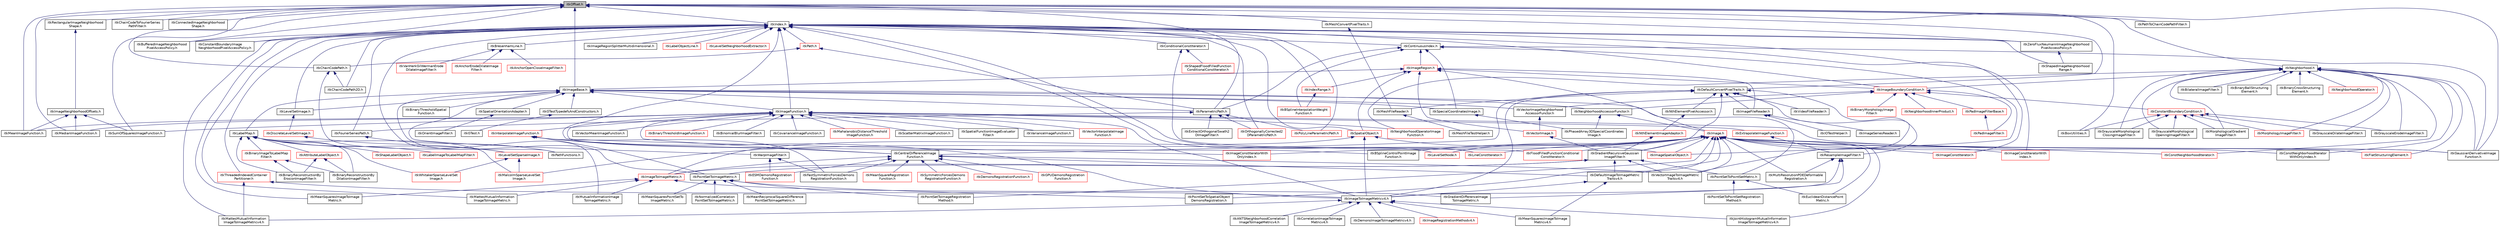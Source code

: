 digraph "itkOffset.h"
{
 // LATEX_PDF_SIZE
  edge [fontname="Helvetica",fontsize="10",labelfontname="Helvetica",labelfontsize="10"];
  node [fontname="Helvetica",fontsize="10",shape=record];
  Node1 [label="itkOffset.h",height=0.2,width=0.4,color="black", fillcolor="grey75", style="filled", fontcolor="black",tooltip=" "];
  Node1 -> Node2 [dir="back",color="midnightblue",fontsize="10",style="solid",fontname="Helvetica"];
  Node2 [label="itkBoxUtilities.h",height=0.2,width=0.4,color="black", fillcolor="white", style="filled",URL="$itkBoxUtilities_8h.html",tooltip=" "];
  Node1 -> Node3 [dir="back",color="midnightblue",fontsize="10",style="solid",fontname="Helvetica"];
  Node3 [label="itkBufferedImageNeighborhood\lPixelAccessPolicy.h",height=0.2,width=0.4,color="black", fillcolor="white", style="filled",URL="$itkBufferedImageNeighborhoodPixelAccessPolicy_8h.html",tooltip=" "];
  Node1 -> Node4 [dir="back",color="midnightblue",fontsize="10",style="solid",fontname="Helvetica"];
  Node4 [label="itkChainCodePath.h",height=0.2,width=0.4,color="black", fillcolor="white", style="filled",URL="$itkChainCodePath_8h.html",tooltip=" "];
  Node4 -> Node5 [dir="back",color="midnightblue",fontsize="10",style="solid",fontname="Helvetica"];
  Node5 [label="itkChainCodePath2D.h",height=0.2,width=0.4,color="black", fillcolor="white", style="filled",URL="$itkChainCodePath2D_8h.html",tooltip=" "];
  Node4 -> Node6 [dir="back",color="midnightblue",fontsize="10",style="solid",fontname="Helvetica"];
  Node6 [label="itkPathFunctions.h",height=0.2,width=0.4,color="black", fillcolor="white", style="filled",URL="$itkPathFunctions_8h.html",tooltip=" "];
  Node1 -> Node7 [dir="back",color="midnightblue",fontsize="10",style="solid",fontname="Helvetica"];
  Node7 [label="itkChainCodeToFourierSeries\lPathFilter.h",height=0.2,width=0.4,color="black", fillcolor="white", style="filled",URL="$itkChainCodeToFourierSeriesPathFilter_8h.html",tooltip=" "];
  Node1 -> Node8 [dir="back",color="midnightblue",fontsize="10",style="solid",fontname="Helvetica"];
  Node8 [label="itkConnectedImageNeighborhood\lShape.h",height=0.2,width=0.4,color="black", fillcolor="white", style="filled",URL="$itkConnectedImageNeighborhoodShape_8h.html",tooltip=" "];
  Node1 -> Node9 [dir="back",color="midnightblue",fontsize="10",style="solid",fontname="Helvetica"];
  Node9 [label="itkConstantBoundaryImage\lNeighborhoodPixelAccessPolicy.h",height=0.2,width=0.4,color="black", fillcolor="white", style="filled",URL="$itkConstantBoundaryImageNeighborhoodPixelAccessPolicy_8h.html",tooltip=" "];
  Node1 -> Node10 [dir="back",color="midnightblue",fontsize="10",style="solid",fontname="Helvetica"];
  Node10 [label="itkDefaultConvertPixelTraits.h",height=0.2,width=0.4,color="black", fillcolor="white", style="filled",URL="$itkDefaultConvertPixelTraits_8h.html",tooltip=" "];
  Node10 -> Node11 [dir="back",color="midnightblue",fontsize="10",style="solid",fontname="Helvetica"];
  Node11 [label="itkCentralDifferenceImage\lFunction.h",height=0.2,width=0.4,color="black", fillcolor="white", style="filled",URL="$itkCentralDifferenceImageFunction_8h.html",tooltip=" "];
  Node11 -> Node12 [dir="back",color="midnightblue",fontsize="10",style="solid",fontname="Helvetica"];
  Node12 [label="itkDefaultImageToImageMetric\lTraitsv4.h",height=0.2,width=0.4,color="black", fillcolor="white", style="filled",URL="$itkDefaultImageToImageMetricTraitsv4_8h.html",tooltip=" "];
  Node12 -> Node13 [dir="back",color="midnightblue",fontsize="10",style="solid",fontname="Helvetica"];
  Node13 [label="itkImageToImageMetricv4.h",height=0.2,width=0.4,color="black", fillcolor="white", style="filled",URL="$itkImageToImageMetricv4_8h.html",tooltip=" "];
  Node13 -> Node14 [dir="back",color="midnightblue",fontsize="10",style="solid",fontname="Helvetica"];
  Node14 [label="itkANTSNeighborhoodCorrelation\lImageToImageMetricv4.h",height=0.2,width=0.4,color="black", fillcolor="white", style="filled",URL="$itkANTSNeighborhoodCorrelationImageToImageMetricv4_8h.html",tooltip=" "];
  Node13 -> Node15 [dir="back",color="midnightblue",fontsize="10",style="solid",fontname="Helvetica"];
  Node15 [label="itkCorrelationImageToImage\lMetricv4.h",height=0.2,width=0.4,color="black", fillcolor="white", style="filled",URL="$itkCorrelationImageToImageMetricv4_8h.html",tooltip=" "];
  Node13 -> Node16 [dir="back",color="midnightblue",fontsize="10",style="solid",fontname="Helvetica"];
  Node16 [label="itkDemonsImageToImageMetricv4.h",height=0.2,width=0.4,color="black", fillcolor="white", style="filled",URL="$itkDemonsImageToImageMetricv4_8h.html",tooltip=" "];
  Node13 -> Node17 [dir="back",color="midnightblue",fontsize="10",style="solid",fontname="Helvetica"];
  Node17 [label="itkImageRegistrationMethodv4.h",height=0.2,width=0.4,color="red", fillcolor="white", style="filled",URL="$itkImageRegistrationMethodv4_8h.html",tooltip=" "];
  Node13 -> Node22 [dir="back",color="midnightblue",fontsize="10",style="solid",fontname="Helvetica"];
  Node22 [label="itkJointHistogramMutualInformation\lImageToImageMetricv4.h",height=0.2,width=0.4,color="black", fillcolor="white", style="filled",URL="$itkJointHistogramMutualInformationImageToImageMetricv4_8h.html",tooltip=" "];
  Node13 -> Node23 [dir="back",color="midnightblue",fontsize="10",style="solid",fontname="Helvetica"];
  Node23 [label="itkMattesMutualInformation\lImageToImageMetricv4.h",height=0.2,width=0.4,color="black", fillcolor="white", style="filled",URL="$itkMattesMutualInformationImageToImageMetricv4_8h.html",tooltip=" "];
  Node13 -> Node24 [dir="back",color="midnightblue",fontsize="10",style="solid",fontname="Helvetica"];
  Node24 [label="itkMeanSquaresImageToImage\lMetricv4.h",height=0.2,width=0.4,color="black", fillcolor="white", style="filled",URL="$itkMeanSquaresImageToImageMetricv4_8h.html",tooltip=" "];
  Node12 -> Node24 [dir="back",color="midnightblue",fontsize="10",style="solid",fontname="Helvetica"];
  Node11 -> Node25 [dir="back",color="midnightblue",fontsize="10",style="solid",fontname="Helvetica"];
  Node25 [label="itkDemonsRegistrationFunction.h",height=0.2,width=0.4,color="red", fillcolor="white", style="filled",URL="$itkDemonsRegistrationFunction_8h.html",tooltip=" "];
  Node11 -> Node29 [dir="back",color="midnightblue",fontsize="10",style="solid",fontname="Helvetica"];
  Node29 [label="itkESMDemonsRegistration\lFunction.h",height=0.2,width=0.4,color="red", fillcolor="white", style="filled",URL="$itkESMDemonsRegistrationFunction_8h.html",tooltip=" "];
  Node11 -> Node32 [dir="back",color="midnightblue",fontsize="10",style="solid",fontname="Helvetica"];
  Node32 [label="itkFastSymmetricForcesDemons\lRegistrationFunction.h",height=0.2,width=0.4,color="black", fillcolor="white", style="filled",URL="$itkFastSymmetricForcesDemonsRegistrationFunction_8h.html",tooltip=" "];
  Node11 -> Node33 [dir="back",color="midnightblue",fontsize="10",style="solid",fontname="Helvetica"];
  Node33 [label="itkGPUDemonsRegistration\lFunction.h",height=0.2,width=0.4,color="red", fillcolor="white", style="filled",URL="$itkGPUDemonsRegistrationFunction_8h.html",tooltip=" "];
  Node11 -> Node34 [dir="back",color="midnightblue",fontsize="10",style="solid",fontname="Helvetica"];
  Node34 [label="itkImageToImageMetric.h",height=0.2,width=0.4,color="red", fillcolor="white", style="filled",URL="$itkImageToImageMetric_8h.html",tooltip=" "];
  Node34 -> Node35 [dir="back",color="midnightblue",fontsize="10",style="solid",fontname="Helvetica"];
  Node35 [label="itkGradientDifferenceImage\lToImageMetric.h",height=0.2,width=0.4,color="black", fillcolor="white", style="filled",URL="$itkGradientDifferenceImageToImageMetric_8h.html",tooltip=" "];
  Node34 -> Node46 [dir="back",color="midnightblue",fontsize="10",style="solid",fontname="Helvetica"];
  Node46 [label="itkMattesMutualInformation\lImageToImageMetric.h",height=0.2,width=0.4,color="black", fillcolor="white", style="filled",URL="$itkMattesMutualInformationImageToImageMetric_8h.html",tooltip=" "];
  Node34 -> Node48 [dir="back",color="midnightblue",fontsize="10",style="solid",fontname="Helvetica"];
  Node48 [label="itkMeanSquaresImageToImage\lMetric.h",height=0.2,width=0.4,color="black", fillcolor="white", style="filled",URL="$itkMeanSquaresImageToImageMetric_8h.html",tooltip=" "];
  Node34 -> Node51 [dir="back",color="midnightblue",fontsize="10",style="solid",fontname="Helvetica"];
  Node51 [label="itkMutualInformationImage\lToImageMetric.h",height=0.2,width=0.4,color="black", fillcolor="white", style="filled",URL="$itkMutualInformationImageToImageMetric_8h.html",tooltip=" "];
  Node11 -> Node53 [dir="back",color="midnightblue",fontsize="10",style="solid",fontname="Helvetica"];
  Node53 [label="itkMeanSquareRegistration\lFunction.h",height=0.2,width=0.4,color="red", fillcolor="white", style="filled",URL="$itkMeanSquareRegistrationFunction_8h.html",tooltip=" "];
  Node11 -> Node55 [dir="back",color="midnightblue",fontsize="10",style="solid",fontname="Helvetica"];
  Node55 [label="itkSymmetricForcesDemons\lRegistrationFunction.h",height=0.2,width=0.4,color="red", fillcolor="white", style="filled",URL="$itkSymmetricForcesDemonsRegistrationFunction_8h.html",tooltip=" "];
  Node11 -> Node57 [dir="back",color="midnightblue",fontsize="10",style="solid",fontname="Helvetica"];
  Node57 [label="itkVectorImageToImageMetric\lTraitsv4.h",height=0.2,width=0.4,color="black", fillcolor="white", style="filled",URL="$itkVectorImageToImageMetricTraitsv4_8h.html",tooltip=" "];
  Node10 -> Node58 [dir="back",color="midnightblue",fontsize="10",style="solid",fontname="Helvetica"];
  Node58 [label="itkGradientRecursiveGaussian\lImageFilter.h",height=0.2,width=0.4,color="black", fillcolor="white", style="filled",URL="$itkGradientRecursiveGaussianImageFilter_8h.html",tooltip=" "];
  Node58 -> Node12 [dir="back",color="midnightblue",fontsize="10",style="solid",fontname="Helvetica"];
  Node58 -> Node34 [dir="back",color="midnightblue",fontsize="10",style="solid",fontname="Helvetica"];
  Node58 -> Node59 [dir="back",color="midnightblue",fontsize="10",style="solid",fontname="Helvetica"];
  Node59 [label="itkPointSetToImageMetric.h",height=0.2,width=0.4,color="black", fillcolor="white", style="filled",URL="$itkPointSetToImageMetric_8h.html",tooltip=" "];
  Node59 -> Node60 [dir="back",color="midnightblue",fontsize="10",style="solid",fontname="Helvetica"];
  Node60 [label="itkMeanReciprocalSquareDifference\lPointSetToImageMetric.h",height=0.2,width=0.4,color="black", fillcolor="white", style="filled",URL="$itkMeanReciprocalSquareDifferencePointSetToImageMetric_8h.html",tooltip=" "];
  Node59 -> Node61 [dir="back",color="midnightblue",fontsize="10",style="solid",fontname="Helvetica"];
  Node61 [label="itkMeanSquaresPointSetTo\lImageMetric.h",height=0.2,width=0.4,color="black", fillcolor="white", style="filled",URL="$itkMeanSquaresPointSetToImageMetric_8h.html",tooltip=" "];
  Node59 -> Node62 [dir="back",color="midnightblue",fontsize="10",style="solid",fontname="Helvetica"];
  Node62 [label="itkNormalizedCorrelation\lPointSetToImageMetric.h",height=0.2,width=0.4,color="black", fillcolor="white", style="filled",URL="$itkNormalizedCorrelationPointSetToImageMetric_8h.html",tooltip=" "];
  Node59 -> Node63 [dir="back",color="midnightblue",fontsize="10",style="solid",fontname="Helvetica"];
  Node63 [label="itkPointSetToImageRegistration\lMethod.h",height=0.2,width=0.4,color="black", fillcolor="white", style="filled",URL="$itkPointSetToImageRegistrationMethod_8h.html",tooltip=" "];
  Node59 -> Node64 [dir="back",color="midnightblue",fontsize="10",style="solid",fontname="Helvetica"];
  Node64 [label="itkPointSetToSpatialObject\lDemonsRegistration.h",height=0.2,width=0.4,color="black", fillcolor="white", style="filled",URL="$itkPointSetToSpatialObjectDemonsRegistration_8h.html",tooltip=" "];
  Node58 -> Node65 [dir="back",color="midnightblue",fontsize="10",style="solid",fontname="Helvetica"];
  Node65 [label="itkPointSetToPointSetMetric.h",height=0.2,width=0.4,color="black", fillcolor="white", style="filled",URL="$itkPointSetToPointSetMetric_8h.html",tooltip=" "];
  Node65 -> Node66 [dir="back",color="midnightblue",fontsize="10",style="solid",fontname="Helvetica"];
  Node66 [label="itkEuclideanDistancePoint\lMetric.h",height=0.2,width=0.4,color="black", fillcolor="white", style="filled",URL="$itkEuclideanDistancePointMetric_8h.html",tooltip=" "];
  Node65 -> Node67 [dir="back",color="midnightblue",fontsize="10",style="solid",fontname="Helvetica"];
  Node67 [label="itkPointSetToPointSetRegistration\lMethod.h",height=0.2,width=0.4,color="black", fillcolor="white", style="filled",URL="$itkPointSetToPointSetRegistrationMethod_8h.html",tooltip=" "];
  Node58 -> Node57 [dir="back",color="midnightblue",fontsize="10",style="solid",fontname="Helvetica"];
  Node10 -> Node68 [dir="back",color="midnightblue",fontsize="10",style="solid",fontname="Helvetica"];
  Node68 [label="itkImageFileReader.h",height=0.2,width=0.4,color="black", fillcolor="white", style="filled",URL="$itkImageFileReader_8h.html",tooltip=" "];
  Node68 -> Node69 [dir="back",color="midnightblue",fontsize="10",style="solid",fontname="Helvetica"];
  Node69 [label="itkIOTestHelper.h",height=0.2,width=0.4,color="black", fillcolor="white", style="filled",URL="$itkIOTestHelper_8h.html",tooltip=" "];
  Node68 -> Node70 [dir="back",color="midnightblue",fontsize="10",style="solid",fontname="Helvetica"];
  Node70 [label="itkImageSeriesReader.h",height=0.2,width=0.4,color="black", fillcolor="white", style="filled",URL="$itkImageSeriesReader_8h.html",tooltip=" "];
  Node10 -> Node13 [dir="back",color="midnightblue",fontsize="10",style="solid",fontname="Helvetica"];
  Node10 -> Node71 [dir="back",color="midnightblue",fontsize="10",style="solid",fontname="Helvetica"];
  Node71 [label="itkMeshFileReader.h",height=0.2,width=0.4,color="black", fillcolor="white", style="filled",URL="$itkMeshFileReader_8h.html",tooltip=" "];
  Node71 -> Node72 [dir="back",color="midnightblue",fontsize="10",style="solid",fontname="Helvetica"];
  Node72 [label="itkMeshFileTestHelper.h",height=0.2,width=0.4,color="black", fillcolor="white", style="filled",URL="$itkMeshFileTestHelper_8h.html",tooltip=" "];
  Node10 -> Node73 [dir="back",color="midnightblue",fontsize="10",style="solid",fontname="Helvetica"];
  Node73 [label="itkNthElementPixelAccessor.h",height=0.2,width=0.4,color="black", fillcolor="white", style="filled",URL="$itkNthElementPixelAccessor_8h.html",tooltip=" "];
  Node73 -> Node74 [dir="back",color="midnightblue",fontsize="10",style="solid",fontname="Helvetica"];
  Node74 [label="itkNthElementImageAdaptor.h",height=0.2,width=0.4,color="red", fillcolor="white", style="filled",URL="$itkNthElementImageAdaptor_8h.html",tooltip=" "];
  Node74 -> Node58 [dir="back",color="midnightblue",fontsize="10",style="solid",fontname="Helvetica"];
  Node10 -> Node78 [dir="back",color="midnightblue",fontsize="10",style="solid",fontname="Helvetica"];
  Node78 [label="itkResampleImageFilter.h",height=0.2,width=0.4,color="black", fillcolor="white", style="filled",URL="$itkResampleImageFilter_8h.html",tooltip=" "];
  Node78 -> Node35 [dir="back",color="midnightblue",fontsize="10",style="solid",fontname="Helvetica"];
  Node78 -> Node13 [dir="back",color="midnightblue",fontsize="10",style="solid",fontname="Helvetica"];
  Node78 -> Node28 [dir="back",color="midnightblue",fontsize="10",style="solid",fontname="Helvetica"];
  Node28 [label="itkMultiResolutionPDEDeformable\lRegistration.h",height=0.2,width=0.4,color="black", fillcolor="white", style="filled",URL="$itkMultiResolutionPDEDeformableRegistration_8h.html",tooltip=" "];
  Node10 -> Node57 [dir="back",color="midnightblue",fontsize="10",style="solid",fontname="Helvetica"];
  Node10 -> Node79 [dir="back",color="midnightblue",fontsize="10",style="solid",fontname="Helvetica"];
  Node79 [label="itkVideoFileReader.h",height=0.2,width=0.4,color="black", fillcolor="white", style="filled",URL="$itkVideoFileReader_8h.html",tooltip=" "];
  Node1 -> Node80 [dir="back",color="midnightblue",fontsize="10",style="solid",fontname="Helvetica"];
  Node80 [label="itkGaussianDerivativeImage\lFunction.h",height=0.2,width=0.4,color="black", fillcolor="white", style="filled",URL="$itkGaussianDerivativeImageFunction_8h.html",tooltip=" "];
  Node1 -> Node81 [dir="back",color="midnightblue",fontsize="10",style="solid",fontname="Helvetica"];
  Node81 [label="itkImageBase.h",height=0.2,width=0.4,color="black", fillcolor="white", style="filled",URL="$itkImageBase_8h.html",tooltip=" "];
  Node81 -> Node82 [dir="back",color="midnightblue",fontsize="10",style="solid",fontname="Helvetica"];
  Node82 [label="itkBinaryThresholdSpatial\lFunction.h",height=0.2,width=0.4,color="black", fillcolor="white", style="filled",URL="$itkBinaryThresholdSpatialFunction_8h.html",tooltip=" "];
  Node81 -> Node83 [dir="back",color="midnightblue",fontsize="10",style="solid",fontname="Helvetica"];
  Node83 [label="itkGTestTypedefsAndConstructors.h",height=0.2,width=0.4,color="black", fillcolor="white", style="filled",URL="$itkGTestTypedefsAndConstructors_8h.html",tooltip=" "];
  Node83 -> Node84 [dir="back",color="midnightblue",fontsize="10",style="solid",fontname="Helvetica"];
  Node84 [label="itkGTest.h",height=0.2,width=0.4,color="black", fillcolor="white", style="filled",URL="$itkGTest_8h.html",tooltip=" "];
  Node81 -> Node85 [dir="back",color="midnightblue",fontsize="10",style="solid",fontname="Helvetica"];
  Node85 [label="itkImageFunction.h",height=0.2,width=0.4,color="black", fillcolor="white", style="filled",URL="$itkImageFunction_8h.html",tooltip=" "];
  Node85 -> Node86 [dir="back",color="midnightblue",fontsize="10",style="solid",fontname="Helvetica"];
  Node86 [label="itkBSplineControlPointImage\lFunction.h",height=0.2,width=0.4,color="black", fillcolor="white", style="filled",URL="$itkBSplineControlPointImageFunction_8h.html",tooltip=" "];
  Node85 -> Node87 [dir="back",color="midnightblue",fontsize="10",style="solid",fontname="Helvetica"];
  Node87 [label="itkBinaryThresholdImageFunction.h",height=0.2,width=0.4,color="red", fillcolor="white", style="filled",URL="$itkBinaryThresholdImageFunction_8h.html",tooltip=" "];
  Node85 -> Node89 [dir="back",color="midnightblue",fontsize="10",style="solid",fontname="Helvetica"];
  Node89 [label="itkBinomialBlurImageFilter.h",height=0.2,width=0.4,color="black", fillcolor="white", style="filled",URL="$itkBinomialBlurImageFilter_8h.html",tooltip=" "];
  Node85 -> Node11 [dir="back",color="midnightblue",fontsize="10",style="solid",fontname="Helvetica"];
  Node85 -> Node90 [dir="back",color="midnightblue",fontsize="10",style="solid",fontname="Helvetica"];
  Node90 [label="itkCovarianceImageFunction.h",height=0.2,width=0.4,color="black", fillcolor="white", style="filled",URL="$itkCovarianceImageFunction_8h.html",tooltip=" "];
  Node85 -> Node91 [dir="back",color="midnightblue",fontsize="10",style="solid",fontname="Helvetica"];
  Node91 [label="itkExtrapolateImageFunction.h",height=0.2,width=0.4,color="red", fillcolor="white", style="filled",URL="$itkExtrapolateImageFunction_8h.html",tooltip=" "];
  Node91 -> Node78 [dir="back",color="midnightblue",fontsize="10",style="solid",fontname="Helvetica"];
  Node85 -> Node80 [dir="back",color="midnightblue",fontsize="10",style="solid",fontname="Helvetica"];
  Node85 -> Node13 [dir="back",color="midnightblue",fontsize="10",style="solid",fontname="Helvetica"];
  Node85 -> Node94 [dir="back",color="midnightblue",fontsize="10",style="solid",fontname="Helvetica"];
  Node94 [label="itkInterpolateImageFunction.h",height=0.2,width=0.4,color="red", fillcolor="white", style="filled",URL="$itkInterpolateImageFunction_8h.html",tooltip=" "];
  Node94 -> Node11 [dir="back",color="midnightblue",fontsize="10",style="solid",fontname="Helvetica"];
  Node94 -> Node32 [dir="back",color="midnightblue",fontsize="10",style="solid",fontname="Helvetica"];
  Node94 -> Node13 [dir="back",color="midnightblue",fontsize="10",style="solid",fontname="Helvetica"];
  Node94 -> Node59 [dir="back",color="midnightblue",fontsize="10",style="solid",fontname="Helvetica"];
  Node85 -> Node139 [dir="back",color="midnightblue",fontsize="10",style="solid",fontname="Helvetica"];
  Node139 [label="itkMahalanobisDistanceThreshold\lImageFunction.h",height=0.2,width=0.4,color="red", fillcolor="white", style="filled",URL="$itkMahalanobisDistanceThresholdImageFunction_8h.html",tooltip=" "];
  Node85 -> Node141 [dir="back",color="midnightblue",fontsize="10",style="solid",fontname="Helvetica"];
  Node141 [label="itkMeanImageFunction.h",height=0.2,width=0.4,color="black", fillcolor="white", style="filled",URL="$itkMeanImageFunction_8h.html",tooltip=" "];
  Node85 -> Node142 [dir="back",color="midnightblue",fontsize="10",style="solid",fontname="Helvetica"];
  Node142 [label="itkMedianImageFunction.h",height=0.2,width=0.4,color="black", fillcolor="white", style="filled",URL="$itkMedianImageFunction_8h.html",tooltip=" "];
  Node85 -> Node143 [dir="back",color="midnightblue",fontsize="10",style="solid",fontname="Helvetica"];
  Node143 [label="itkNeighborhoodOperatorImage\lFunction.h",height=0.2,width=0.4,color="red", fillcolor="white", style="filled",URL="$itkNeighborhoodOperatorImageFunction_8h.html",tooltip=" "];
  Node85 -> Node145 [dir="back",color="midnightblue",fontsize="10",style="solid",fontname="Helvetica"];
  Node145 [label="itkScatterMatrixImageFunction.h",height=0.2,width=0.4,color="black", fillcolor="white", style="filled",URL="$itkScatterMatrixImageFunction_8h.html",tooltip=" "];
  Node85 -> Node146 [dir="back",color="midnightblue",fontsize="10",style="solid",fontname="Helvetica"];
  Node146 [label="itkSpatialFunctionImageEvaluator\lFilter.h",height=0.2,width=0.4,color="black", fillcolor="white", style="filled",URL="$itkSpatialFunctionImageEvaluatorFilter_8h.html",tooltip=" "];
  Node85 -> Node147 [dir="back",color="midnightblue",fontsize="10",style="solid",fontname="Helvetica"];
  Node147 [label="itkSumOfSquaresImageFunction.h",height=0.2,width=0.4,color="black", fillcolor="white", style="filled",URL="$itkSumOfSquaresImageFunction_8h.html",tooltip=" "];
  Node85 -> Node148 [dir="back",color="midnightblue",fontsize="10",style="solid",fontname="Helvetica"];
  Node148 [label="itkVarianceImageFunction.h",height=0.2,width=0.4,color="black", fillcolor="white", style="filled",URL="$itkVarianceImageFunction_8h.html",tooltip=" "];
  Node85 -> Node149 [dir="back",color="midnightblue",fontsize="10",style="solid",fontname="Helvetica"];
  Node149 [label="itkVectorInterpolateImage\lFunction.h",height=0.2,width=0.4,color="red", fillcolor="white", style="filled",URL="$itkVectorInterpolateImageFunction_8h.html",tooltip=" "];
  Node85 -> Node178 [dir="back",color="midnightblue",fontsize="10",style="solid",fontname="Helvetica"];
  Node178 [label="itkVectorMeanImageFunction.h",height=0.2,width=0.4,color="black", fillcolor="white", style="filled",URL="$itkVectorMeanImageFunction_8h.html",tooltip=" "];
  Node81 -> Node179 [dir="back",color="midnightblue",fontsize="10",style="solid",fontname="Helvetica"];
  Node179 [label="itkLabelMap.h",height=0.2,width=0.4,color="black", fillcolor="white", style="filled",URL="$itkLabelMap_8h.html",tooltip=" "];
  Node179 -> Node180 [dir="back",color="midnightblue",fontsize="10",style="solid",fontname="Helvetica"];
  Node180 [label="itkAttributeLabelObject.h",height=0.2,width=0.4,color="red", fillcolor="white", style="filled",URL="$itkAttributeLabelObject_8h.html",tooltip=" "];
  Node180 -> Node183 [dir="back",color="midnightblue",fontsize="10",style="solid",fontname="Helvetica"];
  Node183 [label="itkBinaryReconstructionBy\lDilationImageFilter.h",height=0.2,width=0.4,color="black", fillcolor="white", style="filled",URL="$itkBinaryReconstructionByDilationImageFilter_8h.html",tooltip=" "];
  Node180 -> Node184 [dir="back",color="midnightblue",fontsize="10",style="solid",fontname="Helvetica"];
  Node184 [label="itkBinaryReconstructionBy\lErosionImageFilter.h",height=0.2,width=0.4,color="black", fillcolor="white", style="filled",URL="$itkBinaryReconstructionByErosionImageFilter_8h.html",tooltip=" "];
  Node179 -> Node195 [dir="back",color="midnightblue",fontsize="10",style="solid",fontname="Helvetica"];
  Node195 [label="itkBinaryImageToLabelMap\lFilter.h",height=0.2,width=0.4,color="red", fillcolor="white", style="filled",URL="$itkBinaryImageToLabelMapFilter_8h.html",tooltip=" "];
  Node195 -> Node183 [dir="back",color="midnightblue",fontsize="10",style="solid",fontname="Helvetica"];
  Node195 -> Node184 [dir="back",color="midnightblue",fontsize="10",style="solid",fontname="Helvetica"];
  Node179 -> Node183 [dir="back",color="midnightblue",fontsize="10",style="solid",fontname="Helvetica"];
  Node179 -> Node184 [dir="back",color="midnightblue",fontsize="10",style="solid",fontname="Helvetica"];
  Node179 -> Node202 [dir="back",color="midnightblue",fontsize="10",style="solid",fontname="Helvetica"];
  Node202 [label="itkLabelImageToLabelMapFilter.h",height=0.2,width=0.4,color="red", fillcolor="white", style="filled",URL="$itkLabelImageToLabelMapFilter_8h.html",tooltip=" "];
  Node179 -> Node215 [dir="back",color="midnightblue",fontsize="10",style="solid",fontname="Helvetica"];
  Node215 [label="itkLevelSetSparseImage.h",height=0.2,width=0.4,color="red", fillcolor="white", style="filled",URL="$itkLevelSetSparseImage_8h.html",tooltip=" "];
  Node215 -> Node216 [dir="back",color="midnightblue",fontsize="10",style="solid",fontname="Helvetica"];
  Node216 [label="itkMalcolmSparseLevelSet\lImage.h",height=0.2,width=0.4,color="red", fillcolor="white", style="filled",URL="$itkMalcolmSparseLevelSetImage_8h.html",tooltip=" "];
  Node215 -> Node219 [dir="back",color="midnightblue",fontsize="10",style="solid",fontname="Helvetica"];
  Node219 [label="itkWhitakerSparseLevelSet\lImage.h",height=0.2,width=0.4,color="red", fillcolor="white", style="filled",URL="$itkWhitakerSparseLevelSetImage_8h.html",tooltip=" "];
  Node179 -> Node216 [dir="back",color="midnightblue",fontsize="10",style="solid",fontname="Helvetica"];
  Node179 -> Node221 [dir="back",color="midnightblue",fontsize="10",style="solid",fontname="Helvetica"];
  Node221 [label="itkShapeLabelObject.h",height=0.2,width=0.4,color="red", fillcolor="white", style="filled",URL="$itkShapeLabelObject_8h.html",tooltip=" "];
  Node179 -> Node219 [dir="back",color="midnightblue",fontsize="10",style="solid",fontname="Helvetica"];
  Node81 -> Node227 [dir="back",color="midnightblue",fontsize="10",style="solid",fontname="Helvetica"];
  Node227 [label="itkLevelSetImage.h",height=0.2,width=0.4,color="black", fillcolor="white", style="filled",URL="$itkLevelSetImage_8h.html",tooltip=" "];
  Node227 -> Node228 [dir="back",color="midnightblue",fontsize="10",style="solid",fontname="Helvetica"];
  Node228 [label="itkDiscreteLevelSetImage.h",height=0.2,width=0.4,color="red", fillcolor="white", style="filled",URL="$itkDiscreteLevelSetImage_8h.html",tooltip=" "];
  Node228 -> Node215 [dir="back",color="midnightblue",fontsize="10",style="solid",fontname="Helvetica"];
  Node81 -> Node233 [dir="back",color="midnightblue",fontsize="10",style="solid",fontname="Helvetica"];
  Node233 [label="itkNeighborhoodAccessorFunctor.h",height=0.2,width=0.4,color="black", fillcolor="white", style="filled",URL="$itkNeighborhoodAccessorFunctor_8h.html",tooltip=" "];
  Node233 -> Node234 [dir="back",color="midnightblue",fontsize="10",style="solid",fontname="Helvetica"];
  Node234 [label="itkImage.h",height=0.2,width=0.4,color="red", fillcolor="white", style="filled",URL="$itkImage_8h.html",tooltip=" "];
  Node234 -> Node86 [dir="back",color="midnightblue",fontsize="10",style="solid",fontname="Helvetica"];
  Node234 -> Node250 [dir="back",color="midnightblue",fontsize="10",style="solid",fontname="Helvetica"];
  Node250 [label="itkConstNeighborhoodIterator.h",height=0.2,width=0.4,color="red", fillcolor="white", style="filled",URL="$itkConstNeighborhoodIterator_8h.html",tooltip=" "];
  Node234 -> Node364 [dir="back",color="midnightblue",fontsize="10",style="solid",fontname="Helvetica"];
  Node364 [label="itkConstNeighborhoodIterator\lWithOnlyIndex.h",height=0.2,width=0.4,color="black", fillcolor="white", style="filled",URL="$itkConstNeighborhoodIteratorWithOnlyIndex_8h.html",tooltip=" "];
  Node234 -> Node12 [dir="back",color="midnightblue",fontsize="10",style="solid",fontname="Helvetica"];
  Node234 -> Node66 [dir="back",color="midnightblue",fontsize="10",style="solid",fontname="Helvetica"];
  Node234 -> Node396 [dir="back",color="midnightblue",fontsize="10",style="solid",fontname="Helvetica"];
  Node396 [label="itkFlatStructuringElement.h",height=0.2,width=0.4,color="red", fillcolor="white", style="filled",URL="$itkFlatStructuringElement_8h.html",tooltip=" "];
  Node234 -> Node399 [dir="back",color="midnightblue",fontsize="10",style="solid",fontname="Helvetica"];
  Node399 [label="itkFloodFilledFunctionConditional\lConstIterator.h",height=0.2,width=0.4,color="red", fillcolor="white", style="filled",URL="$itkFloodFilledFunctionConditionalConstIterator_8h.html",tooltip=" "];
  Node234 -> Node80 [dir="back",color="midnightblue",fontsize="10",style="solid",fontname="Helvetica"];
  Node234 -> Node58 [dir="back",color="midnightblue",fontsize="10",style="solid",fontname="Helvetica"];
  Node234 -> Node444 [dir="back",color="midnightblue",fontsize="10",style="solid",fontname="Helvetica"];
  Node444 [label="itkImageConstIterator.h",height=0.2,width=0.4,color="red", fillcolor="white", style="filled",URL="$itkImageConstIterator_8h.html",tooltip=" "];
  Node234 -> Node485 [dir="back",color="midnightblue",fontsize="10",style="solid",fontname="Helvetica"];
  Node485 [label="itkImageConstIteratorWith\lIndex.h",height=0.2,width=0.4,color="red", fillcolor="white", style="filled",URL="$itkImageConstIteratorWithIndex_8h.html",tooltip=" "];
  Node234 -> Node622 [dir="back",color="midnightblue",fontsize="10",style="solid",fontname="Helvetica"];
  Node622 [label="itkImageConstIteratorWith\lOnlyIndex.h",height=0.2,width=0.4,color="red", fillcolor="white", style="filled",URL="$itkImageConstIteratorWithOnlyIndex_8h.html",tooltip=" "];
  Node234 -> Node132 [dir="back",color="midnightblue",fontsize="10",style="solid",fontname="Helvetica"];
  Node132 [label="itkImageSpatialObject.h",height=0.2,width=0.4,color="red", fillcolor="white", style="filled",URL="$itkImageSpatialObject_8h.html",tooltip=" "];
  Node234 -> Node22 [dir="back",color="midnightblue",fontsize="10",style="solid",fontname="Helvetica"];
  Node234 -> Node869 [dir="back",color="midnightblue",fontsize="10",style="solid",fontname="Helvetica"];
  Node869 [label="itkLevelSetNode.h",height=0.2,width=0.4,color="red", fillcolor="white", style="filled",URL="$itkLevelSetNode_8h.html",tooltip=" "];
  Node234 -> Node875 [dir="back",color="midnightblue",fontsize="10",style="solid",fontname="Helvetica"];
  Node875 [label="itkLineConstIterator.h",height=0.2,width=0.4,color="red", fillcolor="white", style="filled",URL="$itkLineConstIterator_8h.html",tooltip=" "];
  Node234 -> Node216 [dir="back",color="midnightblue",fontsize="10",style="solid",fontname="Helvetica"];
  Node234 -> Node28 [dir="back",color="midnightblue",fontsize="10",style="solid",fontname="Helvetica"];
  Node234 -> Node63 [dir="back",color="midnightblue",fontsize="10",style="solid",fontname="Helvetica"];
  Node234 -> Node64 [dir="back",color="midnightblue",fontsize="10",style="solid",fontname="Helvetica"];
  Node234 -> Node57 [dir="back",color="midnightblue",fontsize="10",style="solid",fontname="Helvetica"];
  Node233 -> Node898 [dir="back",color="midnightblue",fontsize="10",style="solid",fontname="Helvetica"];
  Node898 [label="itkPhasedArray3DSpecialCoordinates\lImage.h",height=0.2,width=0.4,color="black", fillcolor="white", style="filled",URL="$itkPhasedArray3DSpecialCoordinatesImage_8h.html",tooltip=" "];
  Node81 -> Node899 [dir="back",color="midnightblue",fontsize="10",style="solid",fontname="Helvetica"];
  Node899 [label="itkParametricPath.h",height=0.2,width=0.4,color="black", fillcolor="white", style="filled",URL="$itkParametricPath_8h.html",tooltip=" "];
  Node899 -> Node712 [dir="back",color="midnightblue",fontsize="10",style="solid",fontname="Helvetica"];
  Node712 [label="itkExtractOrthogonalSwath2\lDImageFilter.h",height=0.2,width=0.4,color="black", fillcolor="white", style="filled",URL="$itkExtractOrthogonalSwath2DImageFilter_8h.html",tooltip=" "];
  Node899 -> Node900 [dir="back",color="midnightblue",fontsize="10",style="solid",fontname="Helvetica"];
  Node900 [label="itkFourierSeriesPath.h",height=0.2,width=0.4,color="black", fillcolor="white", style="filled",URL="$itkFourierSeriesPath_8h.html",tooltip=" "];
  Node900 -> Node6 [dir="back",color="midnightblue",fontsize="10",style="solid",fontname="Helvetica"];
  Node899 -> Node901 [dir="back",color="midnightblue",fontsize="10",style="solid",fontname="Helvetica"];
  Node901 [label="itkOrthogonallyCorrected2\lDParametricPath.h",height=0.2,width=0.4,color="red", fillcolor="white", style="filled",URL="$itkOrthogonallyCorrected2DParametricPath_8h.html",tooltip=" "];
  Node899 -> Node903 [dir="back",color="midnightblue",fontsize="10",style="solid",fontname="Helvetica"];
  Node903 [label="itkPolyLineParametricPath.h",height=0.2,width=0.4,color="red", fillcolor="white", style="filled",URL="$itkPolyLineParametricPath_8h.html",tooltip=" "];
  Node81 -> Node59 [dir="back",color="midnightblue",fontsize="10",style="solid",fontname="Helvetica"];
  Node81 -> Node65 [dir="back",color="midnightblue",fontsize="10",style="solid",fontname="Helvetica"];
  Node81 -> Node904 [dir="back",color="midnightblue",fontsize="10",style="solid",fontname="Helvetica"];
  Node904 [label="itkSpatialOrientationAdapter.h",height=0.2,width=0.4,color="black", fillcolor="white", style="filled",URL="$itkSpatialOrientationAdapter_8h.html",tooltip=" "];
  Node904 -> Node688 [dir="back",color="midnightblue",fontsize="10",style="solid",fontname="Helvetica"];
  Node688 [label="itkOrientImageFilter.h",height=0.2,width=0.4,color="black", fillcolor="white", style="filled",URL="$itkOrientImageFilter_8h.html",tooltip=" "];
  Node81 -> Node905 [dir="back",color="midnightblue",fontsize="10",style="solid",fontname="Helvetica"];
  Node905 [label="itkSpecialCoordinatesImage.h",height=0.2,width=0.4,color="black", fillcolor="white", style="filled",URL="$itkSpecialCoordinatesImage_8h.html",tooltip=" "];
  Node905 -> Node898 [dir="back",color="midnightblue",fontsize="10",style="solid",fontname="Helvetica"];
  Node81 -> Node906 [dir="back",color="midnightblue",fontsize="10",style="solid",fontname="Helvetica"];
  Node906 [label="itkVectorImageNeighborhood\lAccessorFunctor.h",height=0.2,width=0.4,color="black", fillcolor="white", style="filled",URL="$itkVectorImageNeighborhoodAccessorFunctor_8h.html",tooltip=" "];
  Node906 -> Node907 [dir="back",color="midnightblue",fontsize="10",style="solid",fontname="Helvetica"];
  Node907 [label="itkVectorImage.h",height=0.2,width=0.4,color="red", fillcolor="white", style="filled",URL="$itkVectorImage_8h.html",tooltip=" "];
  Node907 -> Node58 [dir="back",color="midnightblue",fontsize="10",style="solid",fontname="Helvetica"];
  Node81 -> Node130 [dir="back",color="midnightblue",fontsize="10",style="solid",fontname="Helvetica"];
  Node130 [label="itkWarpImageFilter.h",height=0.2,width=0.4,color="black", fillcolor="white", style="filled",URL="$itkWarpImageFilter_8h.html",tooltip=" "];
  Node130 -> Node29 [dir="back",color="midnightblue",fontsize="10",style="solid",fontname="Helvetica"];
  Node130 -> Node32 [dir="back",color="midnightblue",fontsize="10",style="solid",fontname="Helvetica"];
  Node1 -> Node908 [dir="back",color="midnightblue",fontsize="10",style="solid",fontname="Helvetica"];
  Node908 [label="itkIndex.h",height=0.2,width=0.4,color="black", fillcolor="white", style="filled",URL="$itkIndex_8h.html",tooltip=" "];
  Node908 -> Node909 [dir="back",color="midnightblue",fontsize="10",style="solid",fontname="Helvetica"];
  Node909 [label="itkBresenhamLine.h",height=0.2,width=0.4,color="black", fillcolor="white", style="filled",URL="$itkBresenhamLine_8h.html",tooltip=" "];
  Node909 -> Node530 [dir="back",color="midnightblue",fontsize="10",style="solid",fontname="Helvetica"];
  Node530 [label="itkAnchorErodeDilateImage\lFilter.h",height=0.2,width=0.4,color="red", fillcolor="white", style="filled",URL="$itkAnchorErodeDilateImageFilter_8h.html",tooltip=" "];
  Node909 -> Node533 [dir="back",color="midnightblue",fontsize="10",style="solid",fontname="Helvetica"];
  Node533 [label="itkAnchorOpenCloseImageFilter.h",height=0.2,width=0.4,color="red", fillcolor="white", style="filled",URL="$itkAnchorOpenCloseImageFilter_8h.html",tooltip=" "];
  Node909 -> Node549 [dir="back",color="midnightblue",fontsize="10",style="solid",fontname="Helvetica"];
  Node549 [label="itkVanHerkGilWermanErode\lDilateImageFilter.h",height=0.2,width=0.4,color="red", fillcolor="white", style="filled",URL="$itkVanHerkGilWermanErodeDilateImageFilter_8h.html",tooltip=" "];
  Node908 -> Node3 [dir="back",color="midnightblue",fontsize="10",style="solid",fontname="Helvetica"];
  Node908 -> Node5 [dir="back",color="midnightblue",fontsize="10",style="solid",fontname="Helvetica"];
  Node908 -> Node910 [dir="back",color="midnightblue",fontsize="10",style="solid",fontname="Helvetica"];
  Node910 [label="itkConditionalConstIterator.h",height=0.2,width=0.4,color="black", fillcolor="white", style="filled",URL="$itkConditionalConstIterator_8h.html",tooltip=" "];
  Node910 -> Node399 [dir="back",color="midnightblue",fontsize="10",style="solid",fontname="Helvetica"];
  Node910 -> Node247 [dir="back",color="midnightblue",fontsize="10",style="solid",fontname="Helvetica"];
  Node247 [label="itkShapedFloodFilledFunction\lConditionalConstIterator.h",height=0.2,width=0.4,color="red", fillcolor="white", style="filled",URL="$itkShapedFloodFilledFunctionConditionalConstIterator_8h.html",tooltip=" "];
  Node908 -> Node9 [dir="back",color="midnightblue",fontsize="10",style="solid",fontname="Helvetica"];
  Node908 -> Node911 [dir="back",color="midnightblue",fontsize="10",style="solid",fontname="Helvetica"];
  Node911 [label="itkContinuousIndex.h",height=0.2,width=0.4,color="black", fillcolor="white", style="filled",URL="$itkContinuousIndex_8h.html",tooltip=" "];
  Node911 -> Node912 [dir="back",color="midnightblue",fontsize="10",style="solid",fontname="Helvetica"];
  Node912 [label="itkBSplineInterpolationWeight\lFunction.h",height=0.2,width=0.4,color="red", fillcolor="white", style="filled",URL="$itkBSplineInterpolationWeightFunction_8h.html",tooltip=" "];
  Node911 -> Node80 [dir="back",color="midnightblue",fontsize="10",style="solid",fontname="Helvetica"];
  Node911 -> Node913 [dir="back",color="midnightblue",fontsize="10",style="solid",fontname="Helvetica"];
  Node913 [label="itkImageRegion.h",height=0.2,width=0.4,color="red", fillcolor="white", style="filled",URL="$itkImageRegion_8h.html",tooltip=" "];
  Node913 -> Node234 [dir="back",color="midnightblue",fontsize="10",style="solid",fontname="Helvetica"];
  Node913 -> Node81 [dir="back",color="midnightblue",fontsize="10",style="solid",fontname="Helvetica"];
  Node913 -> Node914 [dir="back",color="midnightblue",fontsize="10",style="solid",fontname="Helvetica"];
  Node914 [label="itkImageBoundaryCondition.h",height=0.2,width=0.4,color="red", fillcolor="white", style="filled",URL="$itkImageBoundaryCondition_8h.html",tooltip=" "];
  Node914 -> Node319 [dir="back",color="midnightblue",fontsize="10",style="solid",fontname="Helvetica"];
  Node319 [label="itkBinaryMorphologyImage\lFilter.h",height=0.2,width=0.4,color="red", fillcolor="white", style="filled",URL="$itkBinaryMorphologyImageFilter_8h.html",tooltip=" "];
  Node914 -> Node915 [dir="back",color="midnightblue",fontsize="10",style="solid",fontname="Helvetica"];
  Node915 [label="itkConstantBoundaryCondition.h",height=0.2,width=0.4,color="red", fillcolor="white", style="filled",URL="$itkConstantBoundaryCondition_8h.html",tooltip=" "];
  Node915 -> Node2 [dir="back",color="midnightblue",fontsize="10",style="solid",fontname="Helvetica"];
  Node915 -> Node347 [dir="back",color="midnightblue",fontsize="10",style="solid",fontname="Helvetica"];
  Node347 [label="itkGrayscaleDilateImageFilter.h",height=0.2,width=0.4,color="black", fillcolor="white", style="filled",URL="$itkGrayscaleDilateImageFilter_8h.html",tooltip=" "];
  Node915 -> Node352 [dir="back",color="midnightblue",fontsize="10",style="solid",fontname="Helvetica"];
  Node352 [label="itkGrayscaleErodeImageFilter.h",height=0.2,width=0.4,color="black", fillcolor="white", style="filled",URL="$itkGrayscaleErodeImageFilter_8h.html",tooltip=" "];
  Node915 -> Node348 [dir="back",color="midnightblue",fontsize="10",style="solid",fontname="Helvetica"];
  Node348 [label="itkGrayscaleMorphological\lClosingImageFilter.h",height=0.2,width=0.4,color="black", fillcolor="white", style="filled",URL="$itkGrayscaleMorphologicalClosingImageFilter_8h.html",tooltip=" "];
  Node915 -> Node349 [dir="back",color="midnightblue",fontsize="10",style="solid",fontname="Helvetica"];
  Node349 [label="itkGrayscaleMorphological\lOpeningImageFilter.h",height=0.2,width=0.4,color="black", fillcolor="white", style="filled",URL="$itkGrayscaleMorphologicalOpeningImageFilter_8h.html",tooltip=" "];
  Node915 -> Node350 [dir="back",color="midnightblue",fontsize="10",style="solid",fontname="Helvetica"];
  Node350 [label="itkMorphologicalGradient\lImageFilter.h",height=0.2,width=0.4,color="black", fillcolor="white", style="filled",URL="$itkMorphologicalGradientImageFilter_8h.html",tooltip=" "];
  Node915 -> Node345 [dir="back",color="midnightblue",fontsize="10",style="solid",fontname="Helvetica"];
  Node345 [label="itkMorphologyImageFilter.h",height=0.2,width=0.4,color="red", fillcolor="white", style="filled",URL="$itkMorphologyImageFilter_8h.html",tooltip=" "];
  Node914 -> Node233 [dir="back",color="midnightblue",fontsize="10",style="solid",fontname="Helvetica"];
  Node914 -> Node356 [dir="back",color="midnightblue",fontsize="10",style="solid",fontname="Helvetica"];
  Node356 [label="itkNeighborhoodInnerProduct.h",height=0.2,width=0.4,color="red", fillcolor="white", style="filled",URL="$itkNeighborhoodInnerProduct_8h.html",tooltip=" "];
  Node914 -> Node807 [dir="back",color="midnightblue",fontsize="10",style="solid",fontname="Helvetica"];
  Node807 [label="itkPadImageFilter.h",height=0.2,width=0.4,color="red", fillcolor="white", style="filled",URL="$itkPadImageFilter_8h.html",tooltip=" "];
  Node914 -> Node805 [dir="back",color="midnightblue",fontsize="10",style="solid",fontname="Helvetica"];
  Node805 [label="itkPadImageFilterBase.h",height=0.2,width=0.4,color="red", fillcolor="white", style="filled",URL="$itkPadImageFilterBase_8h.html",tooltip=" "];
  Node805 -> Node807 [dir="back",color="midnightblue",fontsize="10",style="solid",fontname="Helvetica"];
  Node914 -> Node906 [dir="back",color="midnightblue",fontsize="10",style="solid",fontname="Helvetica"];
  Node913 -> Node68 [dir="back",color="midnightblue",fontsize="10",style="solid",fontname="Helvetica"];
  Node913 -> Node1017 [dir="back",color="midnightblue",fontsize="10",style="solid",fontname="Helvetica"];
  Node1017 [label="itkIndexRange.h",height=0.2,width=0.4,color="red", fillcolor="white", style="filled",URL="$itkIndexRange_8h.html",tooltip=" "];
  Node1017 -> Node912 [dir="back",color="midnightblue",fontsize="10",style="solid",fontname="Helvetica"];
  Node913 -> Node1022 [dir="back",color="midnightblue",fontsize="10",style="solid",fontname="Helvetica"];
  Node1022 [label="itkSpatialObject.h",height=0.2,width=0.4,color="red", fillcolor="white", style="filled",URL="$itkSpatialObject_8h.html",tooltip=" "];
  Node1022 -> Node132 [dir="back",color="midnightblue",fontsize="10",style="solid",fontname="Helvetica"];
  Node1022 -> Node34 [dir="back",color="midnightblue",fontsize="10",style="solid",fontname="Helvetica"];
  Node1022 -> Node13 [dir="back",color="midnightblue",fontsize="10",style="solid",fontname="Helvetica"];
  Node913 -> Node907 [dir="back",color="midnightblue",fontsize="10",style="solid",fontname="Helvetica"];
  Node911 -> Node132 [dir="back",color="midnightblue",fontsize="10",style="solid",fontname="Helvetica"];
  Node911 -> Node899 [dir="back",color="midnightblue",fontsize="10",style="solid",fontname="Helvetica"];
  Node911 -> Node905 [dir="back",color="midnightblue",fontsize="10",style="solid",fontname="Helvetica"];
  Node908 -> Node900 [dir="back",color="midnightblue",fontsize="10",style="solid",fontname="Helvetica"];
  Node908 -> Node914 [dir="back",color="midnightblue",fontsize="10",style="solid",fontname="Helvetica"];
  Node908 -> Node444 [dir="back",color="midnightblue",fontsize="10",style="solid",fontname="Helvetica"];
  Node908 -> Node485 [dir="back",color="midnightblue",fontsize="10",style="solid",fontname="Helvetica"];
  Node908 -> Node622 [dir="back",color="midnightblue",fontsize="10",style="solid",fontname="Helvetica"];
  Node908 -> Node85 [dir="back",color="midnightblue",fontsize="10",style="solid",fontname="Helvetica"];
  Node908 -> Node982 [dir="back",color="midnightblue",fontsize="10",style="solid",fontname="Helvetica"];
  Node982 [label="itkImageRegionSplitterMultidimensional.h",height=0.2,width=0.4,color="black", fillcolor="white", style="filled",URL="$itkImageRegionSplitterMultidimensional_8h.html",tooltip=" "];
  Node908 -> Node1017 [dir="back",color="midnightblue",fontsize="10",style="solid",fontname="Helvetica"];
  Node908 -> Node1064 [dir="back",color="midnightblue",fontsize="10",style="solid",fontname="Helvetica"];
  Node1064 [label="itkLabelObjectLine.h",height=0.2,width=0.4,color="red", fillcolor="white", style="filled",URL="$itkLabelObjectLine_8h.html",tooltip=" "];
  Node908 -> Node227 [dir="back",color="midnightblue",fontsize="10",style="solid",fontname="Helvetica"];
  Node908 -> Node871 [dir="back",color="midnightblue",fontsize="10",style="solid",fontname="Helvetica"];
  Node871 [label="itkLevelSetNeighborhoodExtractor.h",height=0.2,width=0.4,color="red", fillcolor="white", style="filled",URL="$itkLevelSetNeighborhoodExtractor_8h.html",tooltip=" "];
  Node908 -> Node869 [dir="back",color="midnightblue",fontsize="10",style="solid",fontname="Helvetica"];
  Node908 -> Node875 [dir="back",color="midnightblue",fontsize="10",style="solid",fontname="Helvetica"];
  Node908 -> Node46 [dir="back",color="midnightblue",fontsize="10",style="solid",fontname="Helvetica"];
  Node908 -> Node23 [dir="back",color="midnightblue",fontsize="10",style="solid",fontname="Helvetica"];
  Node908 -> Node48 [dir="back",color="midnightblue",fontsize="10",style="solid",fontname="Helvetica"];
  Node908 -> Node51 [dir="back",color="midnightblue",fontsize="10",style="solid",fontname="Helvetica"];
  Node908 -> Node901 [dir="back",color="midnightblue",fontsize="10",style="solid",fontname="Helvetica"];
  Node908 -> Node1066 [dir="back",color="midnightblue",fontsize="10",style="solid",fontname="Helvetica"];
  Node1066 [label="itkPath.h",height=0.2,width=0.4,color="red", fillcolor="white", style="filled",URL="$itkPath_8h.html",tooltip=" "];
  Node1066 -> Node4 [dir="back",color="midnightblue",fontsize="10",style="solid",fontname="Helvetica"];
  Node1066 -> Node899 [dir="back",color="midnightblue",fontsize="10",style="solid",fontname="Helvetica"];
  Node908 -> Node903 [dir="back",color="midnightblue",fontsize="10",style="solid",fontname="Helvetica"];
  Node908 -> Node1072 [dir="back",color="midnightblue",fontsize="10",style="solid",fontname="Helvetica"];
  Node1072 [label="itkShapedImageNeighborhood\lRange.h",height=0.2,width=0.4,color="black", fillcolor="white", style="filled",URL="$itkShapedImageNeighborhoodRange_8h.html",tooltip=" "];
  Node908 -> Node1022 [dir="back",color="midnightblue",fontsize="10",style="solid",fontname="Helvetica"];
  Node908 -> Node1013 [dir="back",color="midnightblue",fontsize="10",style="solid",fontname="Helvetica"];
  Node1013 [label="itkThreadedIndexedContainer\lPartitioner.h",height=0.2,width=0.4,color="red", fillcolor="white", style="filled",URL="$itkThreadedIndexedContainerPartitioner_8h.html",tooltip=" "];
  Node1013 -> Node13 [dir="back",color="midnightblue",fontsize="10",style="solid",fontname="Helvetica"];
  Node1013 -> Node23 [dir="back",color="midnightblue",fontsize="10",style="solid",fontname="Helvetica"];
  Node908 -> Node1073 [dir="back",color="midnightblue",fontsize="10",style="solid",fontname="Helvetica"];
  Node1073 [label="itkZeroFluxNeumannImageNeighborhood\lPixelAccessPolicy.h",height=0.2,width=0.4,color="black", fillcolor="white", style="filled",URL="$itkZeroFluxNeumannImageNeighborhoodPixelAccessPolicy_8h.html",tooltip=" "];
  Node1073 -> Node1072 [dir="back",color="midnightblue",fontsize="10",style="solid",fontname="Helvetica"];
  Node1 -> Node141 [dir="back",color="midnightblue",fontsize="10",style="solid",fontname="Helvetica"];
  Node1 -> Node142 [dir="back",color="midnightblue",fontsize="10",style="solid",fontname="Helvetica"];
  Node1 -> Node1074 [dir="back",color="midnightblue",fontsize="10",style="solid",fontname="Helvetica"];
  Node1074 [label="itkMeshConvertPixelTraits.h",height=0.2,width=0.4,color="black", fillcolor="white", style="filled",URL="$itkMeshConvertPixelTraits_8h.html",tooltip=" "];
  Node1074 -> Node71 [dir="back",color="midnightblue",fontsize="10",style="solid",fontname="Helvetica"];
  Node1 -> Node1075 [dir="back",color="midnightblue",fontsize="10",style="solid",fontname="Helvetica"];
  Node1075 [label="itkNeighborhood.h",height=0.2,width=0.4,color="black", fillcolor="white", style="filled",URL="$itkNeighborhood_8h.html",tooltip=" "];
  Node1075 -> Node318 [dir="back",color="midnightblue",fontsize="10",style="solid",fontname="Helvetica"];
  Node318 [label="itkBilateralImageFilter.h",height=0.2,width=0.4,color="black", fillcolor="white", style="filled",URL="$itkBilateralImageFilter_8h.html",tooltip=" "];
  Node1075 -> Node1076 [dir="back",color="midnightblue",fontsize="10",style="solid",fontname="Helvetica"];
  Node1076 [label="itkBinaryBallStructuring\lElement.h",height=0.2,width=0.4,color="black", fillcolor="white", style="filled",URL="$itkBinaryBallStructuringElement_8h.html",tooltip=" "];
  Node1075 -> Node1077 [dir="back",color="midnightblue",fontsize="10",style="solid",fontname="Helvetica"];
  Node1077 [label="itkBinaryCrossStructuring\lElement.h",height=0.2,width=0.4,color="black", fillcolor="white", style="filled",URL="$itkBinaryCrossStructuringElement_8h.html",tooltip=" "];
  Node1075 -> Node250 [dir="back",color="midnightblue",fontsize="10",style="solid",fontname="Helvetica"];
  Node1075 -> Node364 [dir="back",color="midnightblue",fontsize="10",style="solid",fontname="Helvetica"];
  Node1075 -> Node396 [dir="back",color="midnightblue",fontsize="10",style="solid",fontname="Helvetica"];
  Node1075 -> Node80 [dir="back",color="midnightblue",fontsize="10",style="solid",fontname="Helvetica"];
  Node1075 -> Node347 [dir="back",color="midnightblue",fontsize="10",style="solid",fontname="Helvetica"];
  Node1075 -> Node352 [dir="back",color="midnightblue",fontsize="10",style="solid",fontname="Helvetica"];
  Node1075 -> Node348 [dir="back",color="midnightblue",fontsize="10",style="solid",fontname="Helvetica"];
  Node1075 -> Node349 [dir="back",color="midnightblue",fontsize="10",style="solid",fontname="Helvetica"];
  Node1075 -> Node914 [dir="back",color="midnightblue",fontsize="10",style="solid",fontname="Helvetica"];
  Node1075 -> Node350 [dir="back",color="midnightblue",fontsize="10",style="solid",fontname="Helvetica"];
  Node1075 -> Node345 [dir="back",color="midnightblue",fontsize="10",style="solid",fontname="Helvetica"];
  Node1075 -> Node1078 [dir="back",color="midnightblue",fontsize="10",style="solid",fontname="Helvetica"];
  Node1078 [label="itkNeighborhoodOperator.h",height=0.2,width=0.4,color="red", fillcolor="white", style="filled",URL="$itkNeighborhoodOperator_8h.html",tooltip=" "];
  Node1075 -> Node143 [dir="back",color="midnightblue",fontsize="10",style="solid",fontname="Helvetica"];
  Node1 -> Node899 [dir="back",color="midnightblue",fontsize="10",style="solid",fontname="Helvetica"];
  Node1 -> Node1071 [dir="back",color="midnightblue",fontsize="10",style="solid",fontname="Helvetica"];
  Node1071 [label="itkPathToChainCodePathFilter.h",height=0.2,width=0.4,color="black", fillcolor="white", style="filled",URL="$itkPathToChainCodePathFilter_8h.html",tooltip=" "];
  Node1 -> Node1087 [dir="back",color="midnightblue",fontsize="10",style="solid",fontname="Helvetica"];
  Node1087 [label="itkRectangularImageNeighborhood\lShape.h",height=0.2,width=0.4,color="black", fillcolor="white", style="filled",URL="$itkRectangularImageNeighborhoodShape_8h.html",tooltip=" "];
  Node1087 -> Node1088 [dir="back",color="midnightblue",fontsize="10",style="solid",fontname="Helvetica"];
  Node1088 [label="itkImageNeighborhoodOffsets.h",height=0.2,width=0.4,color="black", fillcolor="white", style="filled",URL="$itkImageNeighborhoodOffsets_8h.html",tooltip=" "];
  Node1088 -> Node141 [dir="back",color="midnightblue",fontsize="10",style="solid",fontname="Helvetica"];
  Node1088 -> Node142 [dir="back",color="midnightblue",fontsize="10",style="solid",fontname="Helvetica"];
  Node1088 -> Node147 [dir="back",color="midnightblue",fontsize="10",style="solid",fontname="Helvetica"];
  Node1 -> Node147 [dir="back",color="midnightblue",fontsize="10",style="solid",fontname="Helvetica"];
  Node1 -> Node1073 [dir="back",color="midnightblue",fontsize="10",style="solid",fontname="Helvetica"];
}
